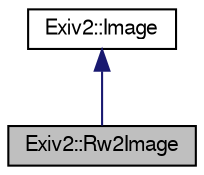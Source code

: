 digraph "Exiv2::Rw2Image"
{
  edge [fontname="FreeSans",fontsize="10",labelfontname="FreeSans",labelfontsize="10"];
  node [fontname="FreeSans",fontsize="10",shape=record];
  Node1 [label="Exiv2::Rw2Image",height=0.2,width=0.4,color="black", fillcolor="grey75", style="filled" fontcolor="black"];
  Node2 -> Node1 [dir="back",color="midnightblue",fontsize="10",style="solid",fontname="FreeSans"];
  Node2 [label="Exiv2::Image",height=0.2,width=0.4,color="black", fillcolor="white", style="filled",URL="$classExiv2_1_1Image.html",tooltip="Abstract base class defining the interface for an image. This is the top-level interface to the Exiv2..."];
}
